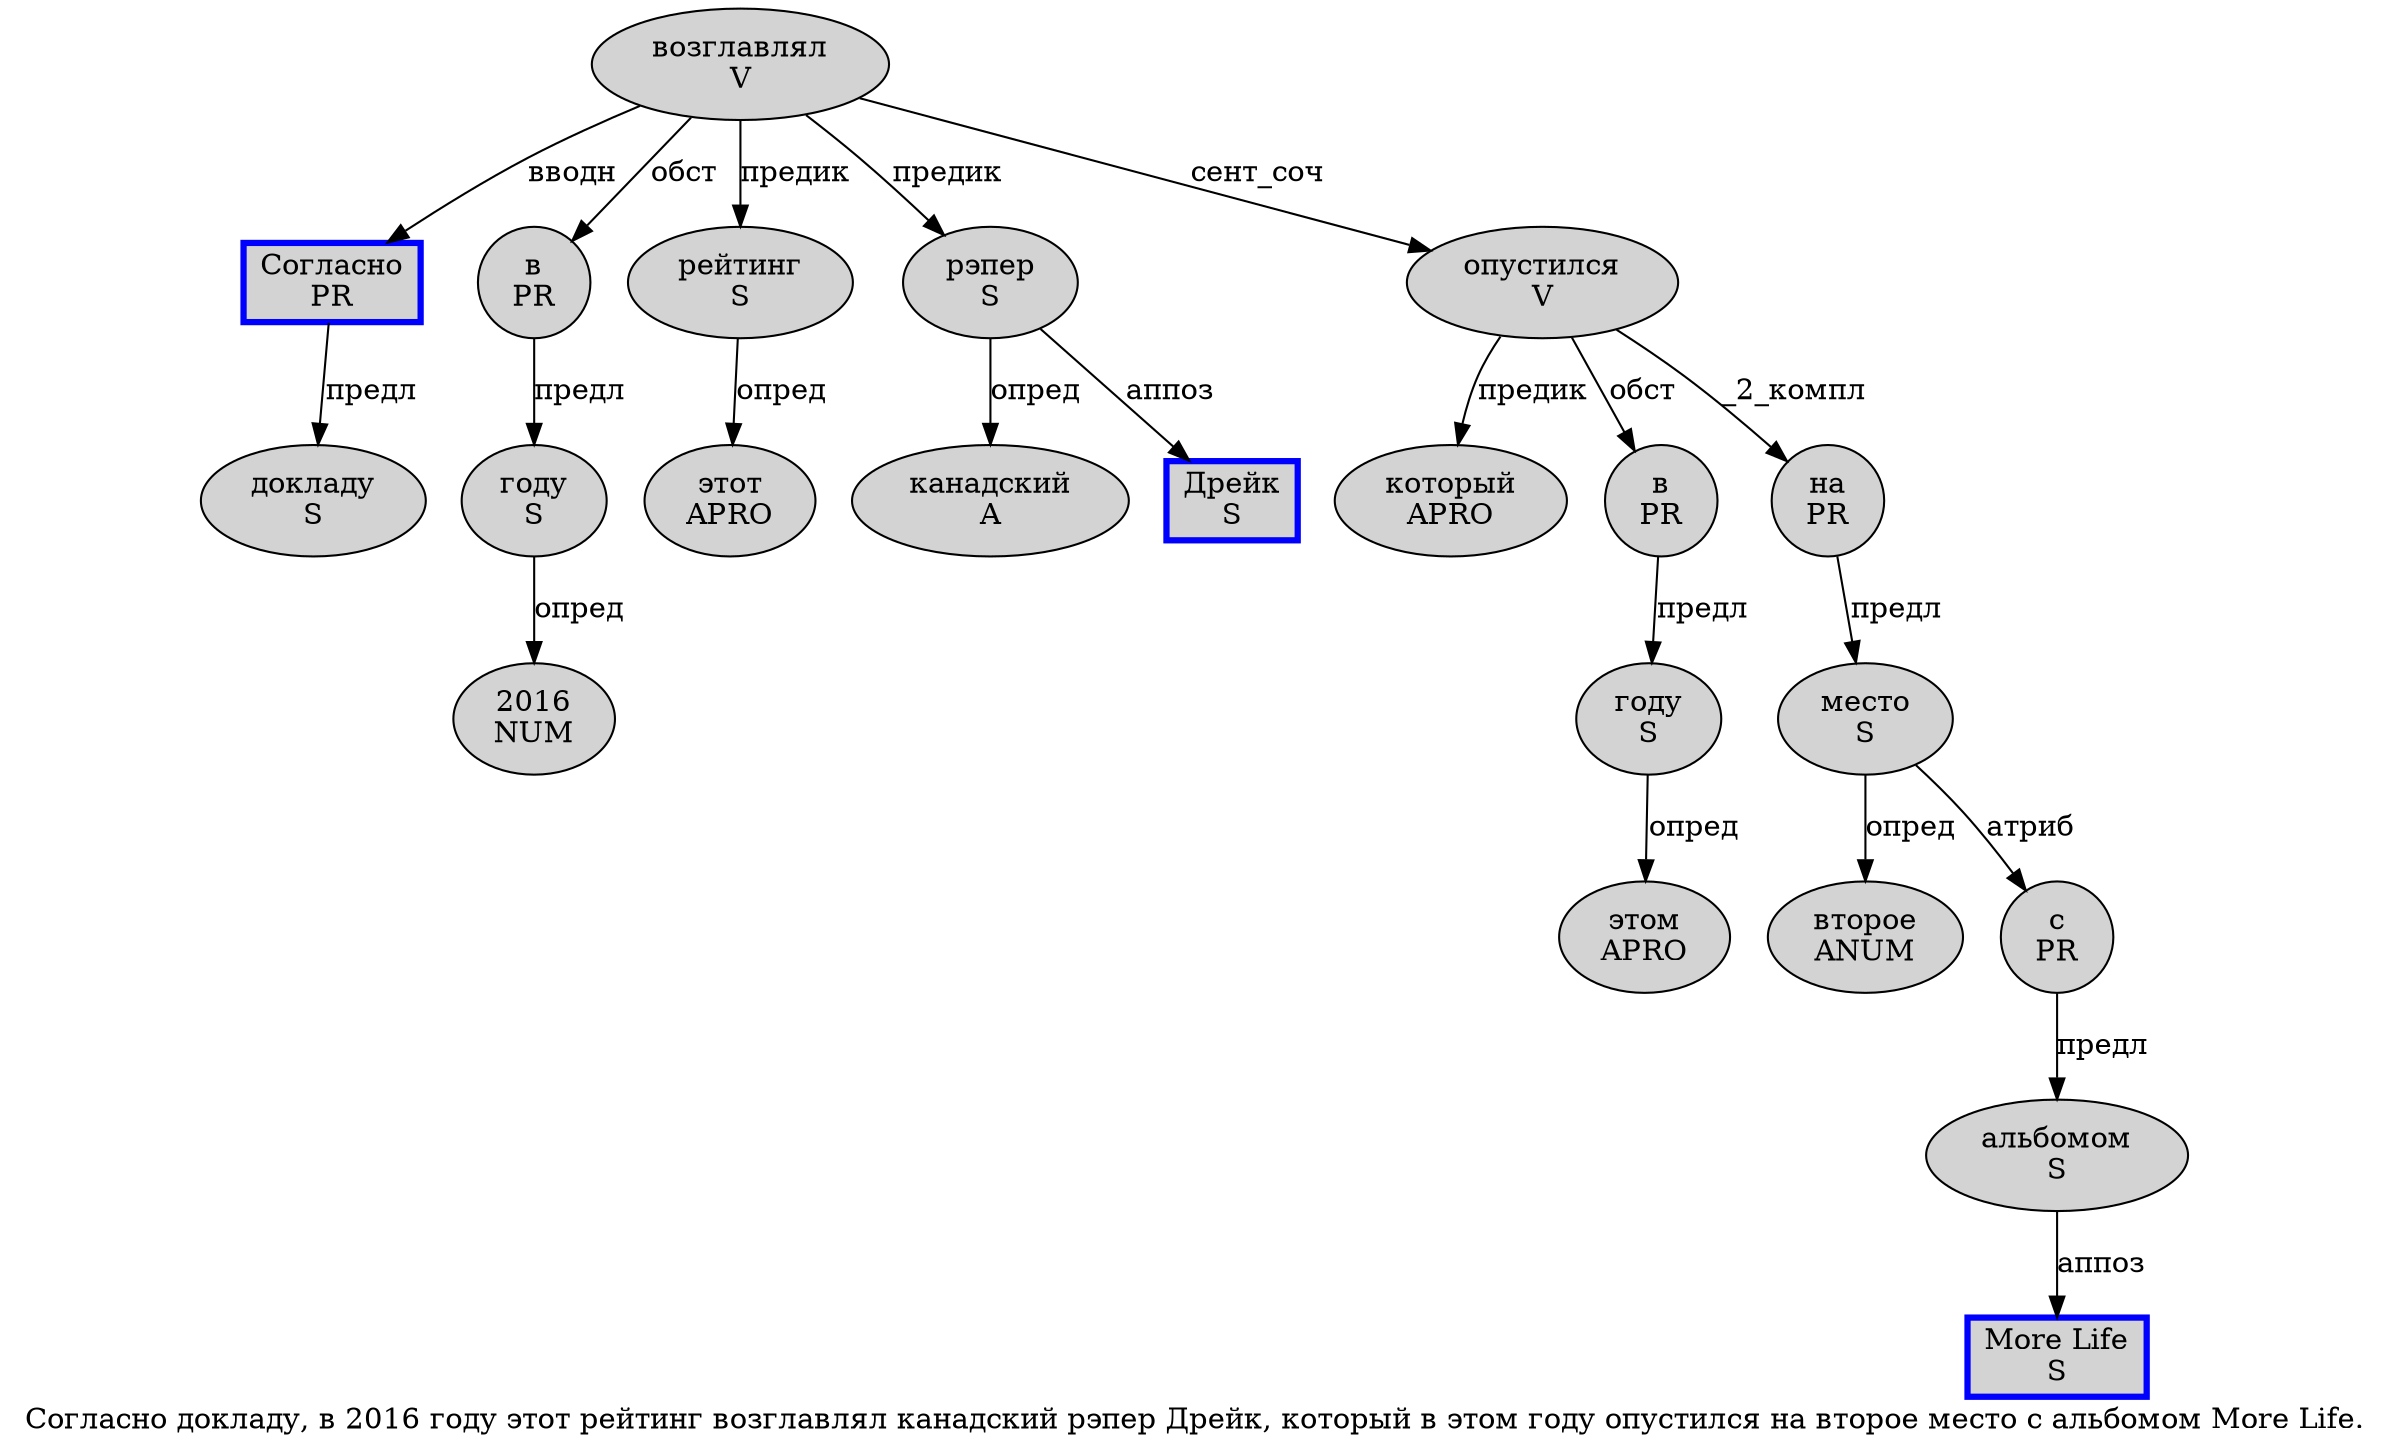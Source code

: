 digraph SENTENCE_1275 {
	graph [label="Согласно докладу, в 2016 году этот рейтинг возглавлял канадский рэпер Дрейк, который в этом году опустился на второе место с альбомом More Life."]
	node [style=filled]
		0 [label="Согласно
PR" color=blue fillcolor=lightgray penwidth=3 shape=box]
		1 [label="докладу
S" color="" fillcolor=lightgray penwidth=1 shape=ellipse]
		3 [label="в
PR" color="" fillcolor=lightgray penwidth=1 shape=ellipse]
		4 [label="2016
NUM" color="" fillcolor=lightgray penwidth=1 shape=ellipse]
		5 [label="году
S" color="" fillcolor=lightgray penwidth=1 shape=ellipse]
		6 [label="этот
APRO" color="" fillcolor=lightgray penwidth=1 shape=ellipse]
		7 [label="рейтинг
S" color="" fillcolor=lightgray penwidth=1 shape=ellipse]
		8 [label="возглавлял
V" color="" fillcolor=lightgray penwidth=1 shape=ellipse]
		9 [label="канадский
A" color="" fillcolor=lightgray penwidth=1 shape=ellipse]
		10 [label="рэпер
S" color="" fillcolor=lightgray penwidth=1 shape=ellipse]
		11 [label="Дрейк
S" color=blue fillcolor=lightgray penwidth=3 shape=box]
		13 [label="который
APRO" color="" fillcolor=lightgray penwidth=1 shape=ellipse]
		14 [label="в
PR" color="" fillcolor=lightgray penwidth=1 shape=ellipse]
		15 [label="этом
APRO" color="" fillcolor=lightgray penwidth=1 shape=ellipse]
		16 [label="году
S" color="" fillcolor=lightgray penwidth=1 shape=ellipse]
		17 [label="опустился
V" color="" fillcolor=lightgray penwidth=1 shape=ellipse]
		18 [label="на
PR" color="" fillcolor=lightgray penwidth=1 shape=ellipse]
		19 [label="второе
ANUM" color="" fillcolor=lightgray penwidth=1 shape=ellipse]
		20 [label="место
S" color="" fillcolor=lightgray penwidth=1 shape=ellipse]
		21 [label="с
PR" color="" fillcolor=lightgray penwidth=1 shape=ellipse]
		22 [label="альбомом
S" color="" fillcolor=lightgray penwidth=1 shape=ellipse]
		23 [label="More Life
S" color=blue fillcolor=lightgray penwidth=3 shape=box]
			18 -> 20 [label="предл"]
			7 -> 6 [label="опред"]
			20 -> 19 [label="опред"]
			20 -> 21 [label="атриб"]
			21 -> 22 [label="предл"]
			22 -> 23 [label="аппоз"]
			14 -> 16 [label="предл"]
			8 -> 0 [label="вводн"]
			8 -> 3 [label="обст"]
			8 -> 7 [label="предик"]
			8 -> 10 [label="предик"]
			8 -> 17 [label="сент_соч"]
			17 -> 13 [label="предик"]
			17 -> 14 [label="обст"]
			17 -> 18 [label="_2_компл"]
			0 -> 1 [label="предл"]
			10 -> 9 [label="опред"]
			10 -> 11 [label="аппоз"]
			3 -> 5 [label="предл"]
			5 -> 4 [label="опред"]
			16 -> 15 [label="опред"]
}